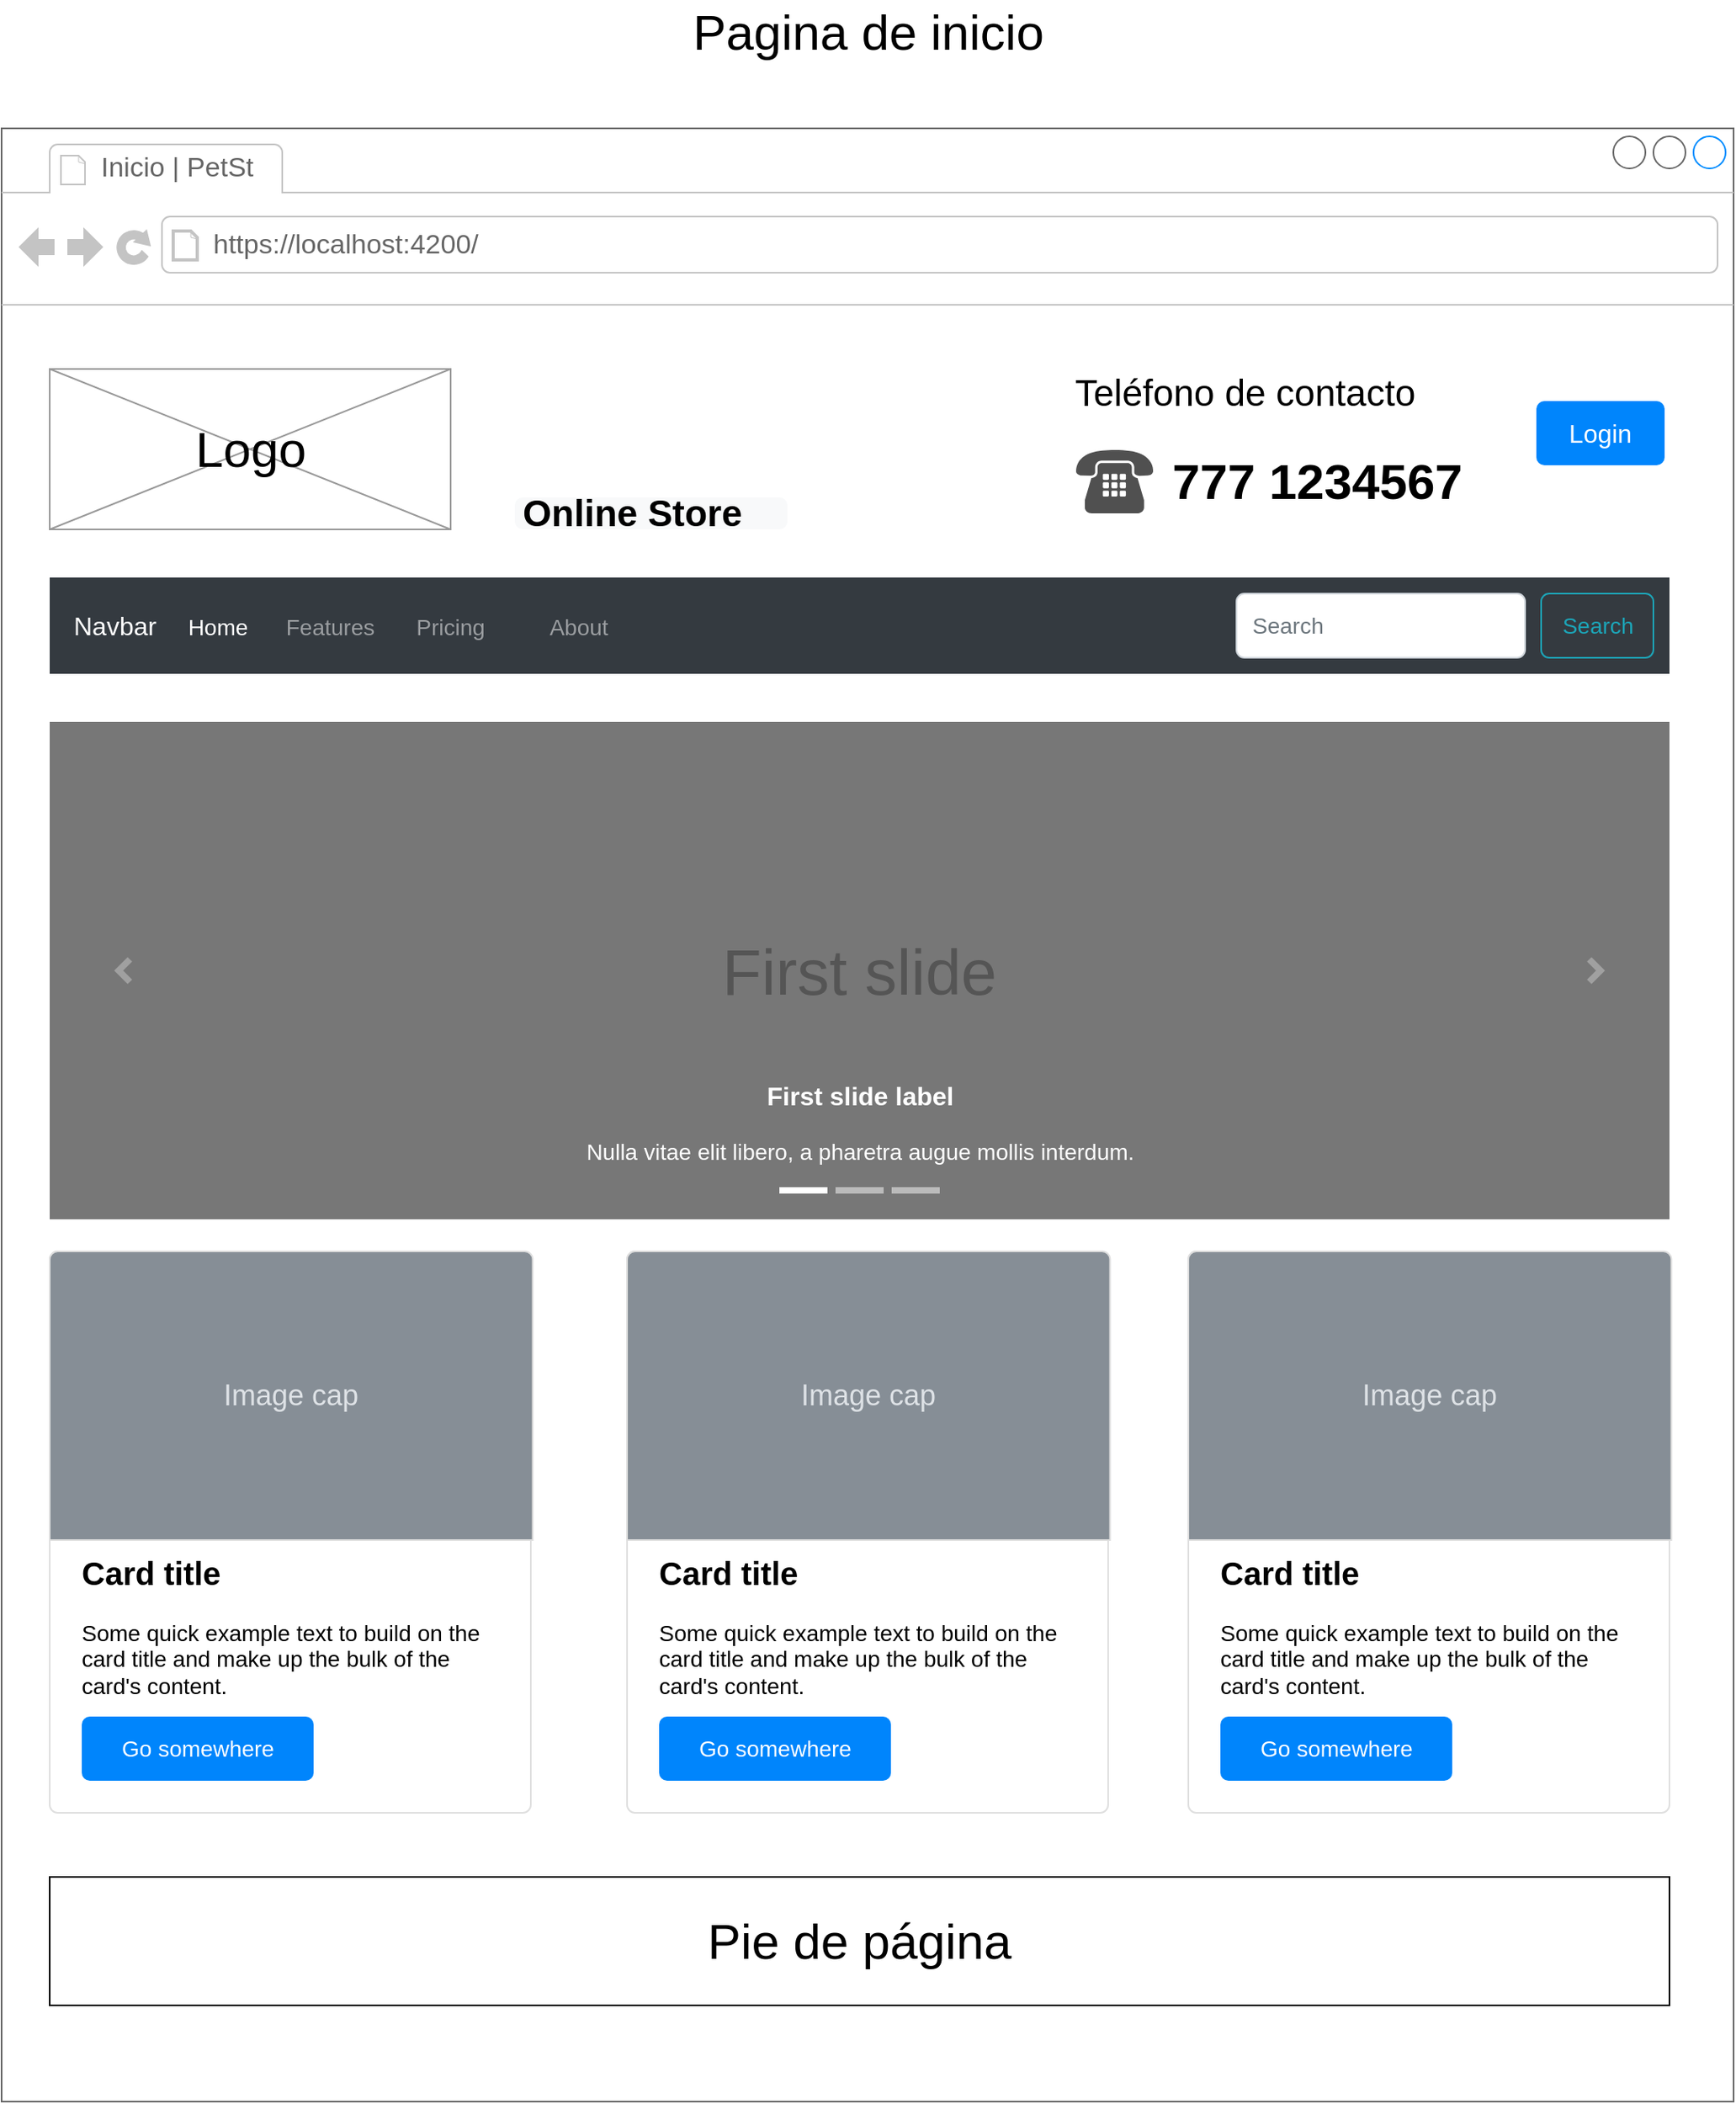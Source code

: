 <mxfile version="13.7.9" type="device"><diagram id="iP4Gvj7c6Deqb6NIZgsW" name="Página-1"><mxGraphModel dx="2168" dy="1275" grid="1" gridSize="10" guides="1" tooltips="1" connect="1" arrows="1" fold="1" page="1" pageScale="1" pageWidth="1100" pageHeight="1700" math="0" shadow="0" extFonts="Permanent Marker^https://fonts.googleapis.com/css?family=Permanent+Marker"><root><mxCell id="0"/><mxCell id="1" parent="0"/><mxCell id="BqxItejNJWdmISpE4nQ8-1" value="" style="strokeWidth=1;shadow=0;dashed=0;align=center;html=1;shape=mxgraph.mockup.containers.browserWindow;rSize=0;strokeColor=#666666;strokeColor2=#008cff;strokeColor3=#c4c4c4;mainText=,;recursiveResize=0;fontSize=14;" vertex="1" parent="1"><mxGeometry x="10" y="160" width="1080" height="1230" as="geometry"/></mxCell><mxCell id="BqxItejNJWdmISpE4nQ8-2" value="Inicio | PetSt" style="strokeWidth=1;shadow=0;dashed=0;align=center;html=1;shape=mxgraph.mockup.containers.anchor;fontSize=17;fontColor=#666666;align=left;" vertex="1" parent="BqxItejNJWdmISpE4nQ8-1"><mxGeometry x="60" y="12" width="110" height="26" as="geometry"/></mxCell><mxCell id="BqxItejNJWdmISpE4nQ8-3" value="https://localhost:4200/" style="strokeWidth=1;shadow=0;dashed=0;align=center;html=1;shape=mxgraph.mockup.containers.anchor;rSize=0;fontSize=17;fontColor=#666666;align=left;" vertex="1" parent="BqxItejNJWdmISpE4nQ8-1"><mxGeometry x="130" y="60" width="250" height="26" as="geometry"/></mxCell><mxCell id="BqxItejNJWdmISpE4nQ8-8" value="Online Store" style="html=1;shadow=0;dashed=0;shape=mxgraph.bootstrap.rrect;rSize=5;strokeColor=none;strokeWidth=1;fillColor=#F8F9FA;fontColor=#000000;whiteSpace=wrap;align=left;verticalAlign=middle;spacingLeft=0;fontStyle=1;fontSize=23;spacing=5;" vertex="1" parent="BqxItejNJWdmISpE4nQ8-1"><mxGeometry x="320" y="230" width="170" height="20" as="geometry"/></mxCell><mxCell id="BqxItejNJWdmISpE4nQ8-9" value="Teléfono de contacto" style="text;html=1;resizable=0;autosize=1;align=center;verticalAlign=middle;points=[];fillColor=none;strokeColor=none;rounded=0;fontSize=23;" vertex="1" parent="BqxItejNJWdmISpE4nQ8-1"><mxGeometry x="660" y="150" width="230" height="30" as="geometry"/></mxCell><mxCell id="BqxItejNJWdmISpE4nQ8-10" value="" style="pointerEvents=1;shadow=0;dashed=0;html=1;strokeColor=none;fillColor=#505050;labelPosition=center;verticalLabelPosition=bottom;verticalAlign=top;outlineConnect=0;align=center;shape=mxgraph.office.devices.phone_traditional;fontSize=23;" vertex="1" parent="BqxItejNJWdmISpE4nQ8-1"><mxGeometry x="670" y="200" width="48" height="40" as="geometry"/></mxCell><mxCell id="BqxItejNJWdmISpE4nQ8-11" value="777 1234567" style="text;html=1;resizable=0;autosize=1;align=center;verticalAlign=middle;points=[];fillColor=none;strokeColor=none;rounded=0;fontSize=31;fontStyle=1" vertex="1" parent="BqxItejNJWdmISpE4nQ8-1"><mxGeometry x="720" y="200" width="200" height="40" as="geometry"/></mxCell><mxCell id="BqxItejNJWdmISpE4nQ8-16" value="" style="group" vertex="1" connectable="0" parent="BqxItejNJWdmISpE4nQ8-1"><mxGeometry x="30" y="150" width="250" height="100" as="geometry"/></mxCell><mxCell id="BqxItejNJWdmISpE4nQ8-14" value="" style="verticalLabelPosition=bottom;shadow=0;dashed=0;align=center;html=1;verticalAlign=top;strokeWidth=1;shape=mxgraph.mockup.graphics.simpleIcon;strokeColor=#999999;fontSize=31;" vertex="1" parent="BqxItejNJWdmISpE4nQ8-16"><mxGeometry width="250" height="100" as="geometry"/></mxCell><mxCell id="BqxItejNJWdmISpE4nQ8-15" value="Logo" style="text;html=1;resizable=0;autosize=1;align=center;verticalAlign=middle;points=[];fillColor=none;strokeColor=none;rounded=0;fontSize=31;" vertex="1" parent="BqxItejNJWdmISpE4nQ8-16"><mxGeometry x="85" y="30" width="80" height="40" as="geometry"/></mxCell><mxCell id="BqxItejNJWdmISpE4nQ8-17" value="Login" style="html=1;shadow=0;dashed=0;shape=mxgraph.bootstrap.rrect;rSize=5;strokeColor=none;strokeWidth=1;fillColor=#0085FC;fontColor=#FFFFFF;whiteSpace=wrap;align=center;verticalAlign=middle;spacingLeft=0;fontStyle=0;fontSize=16;spacing=5;" vertex="1" parent="BqxItejNJWdmISpE4nQ8-1"><mxGeometry x="957" y="170" width="80" height="40" as="geometry"/></mxCell><mxCell id="BqxItejNJWdmISpE4nQ8-18" value="Navbar" style="html=1;shadow=0;dashed=0;fillColor=#343A40;strokeColor=none;fontSize=16;fontColor=#ffffff;align=left;spacing=15;" vertex="1" parent="BqxItejNJWdmISpE4nQ8-1"><mxGeometry x="30" y="280" width="1010" height="60" as="geometry"/></mxCell><mxCell id="BqxItejNJWdmISpE4nQ8-19" value="Home" style="fillColor=none;strokeColor=none;fontSize=14;fontColor=#ffffff;align=center;" vertex="1" parent="BqxItejNJWdmISpE4nQ8-18"><mxGeometry width="70" height="40" relative="1" as="geometry"><mxPoint x="70" y="10" as="offset"/></mxGeometry></mxCell><mxCell id="BqxItejNJWdmISpE4nQ8-20" value="Features" style="fillColor=none;strokeColor=none;fontSize=14;fontColor=#9A9DA0;align=center;" vertex="1" parent="BqxItejNJWdmISpE4nQ8-18"><mxGeometry width="70" height="40" relative="1" as="geometry"><mxPoint x="140" y="10" as="offset"/></mxGeometry></mxCell><mxCell id="BqxItejNJWdmISpE4nQ8-21" value="Pricing" style="fillColor=none;strokeColor=none;fontSize=14;fontColor=#9A9DA0;align=center;spacingRight=0;" vertex="1" parent="BqxItejNJWdmISpE4nQ8-18"><mxGeometry width="80" height="40" relative="1" as="geometry"><mxPoint x="210" y="10" as="offset"/></mxGeometry></mxCell><mxCell id="BqxItejNJWdmISpE4nQ8-22" value="About" style="fillColor=none;strokeColor=none;fontSize=14;fontColor=#9A9DA0;align=center;" vertex="1" parent="BqxItejNJWdmISpE4nQ8-18"><mxGeometry width="80" height="40" relative="1" as="geometry"><mxPoint x="290" y="10" as="offset"/></mxGeometry></mxCell><mxCell id="BqxItejNJWdmISpE4nQ8-23" value="Search" style="html=1;shadow=0;dashed=0;shape=mxgraph.bootstrap.rrect;rSize=5;fontSize=14;fontColor=#1CA5B8;strokeColor=#1CA5B8;fillColor=none;" vertex="1" parent="BqxItejNJWdmISpE4nQ8-18"><mxGeometry x="1" width="70" height="40" relative="1" as="geometry"><mxPoint x="-80" y="10" as="offset"/></mxGeometry></mxCell><mxCell id="BqxItejNJWdmISpE4nQ8-24" value="Search" style="html=1;shadow=0;dashed=0;shape=mxgraph.bootstrap.rrect;rSize=5;fontSize=14;fontColor=#6C767D;strokeColor=#CED4DA;fillColor=#ffffff;align=left;spacing=10;" vertex="1" parent="BqxItejNJWdmISpE4nQ8-18"><mxGeometry x="1" width="180" height="40" relative="1" as="geometry"><mxPoint x="-270" y="10" as="offset"/></mxGeometry></mxCell><mxCell id="BqxItejNJWdmISpE4nQ8-25" value="First slide" style="html=1;shadow=0;dashed=0;strokeColor=none;strokeWidth=1;fillColor=#777777;fontColor=#555555;whiteSpace=wrap;align=center;verticalAlign=middle;fontStyle=0;fontSize=40;" vertex="1" parent="BqxItejNJWdmISpE4nQ8-1"><mxGeometry x="30" y="370" width="1010" height="310" as="geometry"/></mxCell><mxCell id="BqxItejNJWdmISpE4nQ8-26" value="" style="html=1;verticalLabelPosition=bottom;labelBackgroundColor=#ffffff;verticalAlign=top;shadow=0;dashed=0;strokeWidth=4;shape=mxgraph.ios7.misc.more;strokeColor=#a0a0a0;" vertex="1" parent="BqxItejNJWdmISpE4nQ8-25"><mxGeometry x="1" y="0.5" width="7" height="14" relative="1" as="geometry"><mxPoint x="-50" y="-7" as="offset"/></mxGeometry></mxCell><mxCell id="BqxItejNJWdmISpE4nQ8-27" value="" style="flipH=1;html=1;verticalLabelPosition=bottom;labelBackgroundColor=#ffffff;verticalAlign=top;shadow=0;dashed=0;strokeWidth=4;shape=mxgraph.ios7.misc.more;strokeColor=#a0a0a0;" vertex="1" parent="BqxItejNJWdmISpE4nQ8-25"><mxGeometry y="0.5" width="7" height="14" relative="1" as="geometry"><mxPoint x="43" y="-7" as="offset"/></mxGeometry></mxCell><mxCell id="BqxItejNJWdmISpE4nQ8-28" value="" style="html=1;shadow=0;strokeColor=none;fillColor=#ffffff;" vertex="1" parent="BqxItejNJWdmISpE4nQ8-25"><mxGeometry x="0.5" y="1" width="30" height="4" relative="1" as="geometry"><mxPoint x="-50" y="-20" as="offset"/></mxGeometry></mxCell><mxCell id="BqxItejNJWdmISpE4nQ8-29" value="" style="html=1;shadow=0;strokeColor=none;fillColor=#BBBBBB;" vertex="1" parent="BqxItejNJWdmISpE4nQ8-25"><mxGeometry x="0.5" y="1" width="30" height="4" relative="1" as="geometry"><mxPoint x="-15" y="-20" as="offset"/></mxGeometry></mxCell><mxCell id="BqxItejNJWdmISpE4nQ8-30" value="" style="html=1;shadow=0;strokeColor=none;fillColor=#BBBBBB;" vertex="1" parent="BqxItejNJWdmISpE4nQ8-25"><mxGeometry x="0.5" y="1" width="30" height="4" relative="1" as="geometry"><mxPoint x="20" y="-20" as="offset"/></mxGeometry></mxCell><mxCell id="BqxItejNJWdmISpE4nQ8-31" value="&lt;font style=&quot;font-size: 16px&quot;&gt;&lt;b&gt;First slide label&lt;/b&gt;&lt;/font&gt;&lt;br style=&quot;font-size: 14px&quot;&gt;&lt;br style=&quot;font-size: 14px&quot;&gt;Nulla vitae elit libero, a pharetra augue mollis interdum." style="html=1;shadow=0;strokeColor=none;fillColor=none;resizeWidth=1;fontColor=#FFFFFF;fontSize=14;" vertex="1" parent="BqxItejNJWdmISpE4nQ8-25"><mxGeometry y="1" width="1010" height="60" relative="1" as="geometry"><mxPoint y="-90" as="offset"/></mxGeometry></mxCell><mxCell id="BqxItejNJWdmISpE4nQ8-32" value="&lt;b&gt;&lt;font style=&quot;font-size: 20px&quot;&gt;Card title&lt;/font&gt;&lt;/b&gt;&lt;br style=&quot;font-size: 14px&quot;&gt;&lt;br style=&quot;font-size: 14px&quot;&gt;Some quick example text to build on the card title and make up the bulk of the card's content." style="html=1;shadow=0;dashed=0;shape=mxgraph.bootstrap.rrect;rSize=5;strokeColor=#DFDFDF;html=1;whiteSpace=wrap;fillColor=#ffffff;fontColor=#000000;verticalAlign=bottom;align=left;spacing=20;spacingBottom=50;fontSize=14;" vertex="1" parent="BqxItejNJWdmISpE4nQ8-1"><mxGeometry x="30" y="700" width="300" height="350" as="geometry"/></mxCell><mxCell id="BqxItejNJWdmISpE4nQ8-33" value="Image cap" style="html=1;shadow=0;dashed=0;shape=mxgraph.bootstrap.topButton;rSize=5;perimeter=none;whiteSpace=wrap;fillColor=#868E96;strokeColor=#DFDFDF;fontColor=#DEE2E6;resizeWidth=1;fontSize=18;" vertex="1" parent="BqxItejNJWdmISpE4nQ8-32"><mxGeometry width="301.205" height="180" relative="1" as="geometry"/></mxCell><mxCell id="BqxItejNJWdmISpE4nQ8-34" value="Go somewhere" style="html=1;shadow=0;dashed=0;shape=mxgraph.bootstrap.rrect;rSize=5;perimeter=none;whiteSpace=wrap;fillColor=#0085FC;strokeColor=none;fontColor=#ffffff;resizeWidth=1;fontSize=14;" vertex="1" parent="BqxItejNJWdmISpE4nQ8-32"><mxGeometry y="1" width="144.578" height="40" relative="1" as="geometry"><mxPoint x="20" y="-60" as="offset"/></mxGeometry></mxCell><mxCell id="BqxItejNJWdmISpE4nQ8-44" value="&lt;b&gt;&lt;font style=&quot;font-size: 20px&quot;&gt;Card title&lt;/font&gt;&lt;/b&gt;&lt;br style=&quot;font-size: 14px&quot;&gt;&lt;br style=&quot;font-size: 14px&quot;&gt;Some quick example text to build on the card title and make up the bulk of the card's content." style="html=1;shadow=0;dashed=0;shape=mxgraph.bootstrap.rrect;rSize=5;strokeColor=#DFDFDF;html=1;whiteSpace=wrap;fillColor=#ffffff;fontColor=#000000;verticalAlign=bottom;align=left;spacing=20;spacingBottom=50;fontSize=14;" vertex="1" parent="BqxItejNJWdmISpE4nQ8-1"><mxGeometry x="390" y="700" width="300" height="350" as="geometry"/></mxCell><mxCell id="BqxItejNJWdmISpE4nQ8-45" value="Image cap" style="html=1;shadow=0;dashed=0;shape=mxgraph.bootstrap.topButton;rSize=5;perimeter=none;whiteSpace=wrap;fillColor=#868E96;strokeColor=#DFDFDF;fontColor=#DEE2E6;resizeWidth=1;fontSize=18;" vertex="1" parent="BqxItejNJWdmISpE4nQ8-44"><mxGeometry width="301.205" height="180" relative="1" as="geometry"/></mxCell><mxCell id="BqxItejNJWdmISpE4nQ8-46" value="Go somewhere" style="html=1;shadow=0;dashed=0;shape=mxgraph.bootstrap.rrect;rSize=5;perimeter=none;whiteSpace=wrap;fillColor=#0085FC;strokeColor=none;fontColor=#ffffff;resizeWidth=1;fontSize=14;" vertex="1" parent="BqxItejNJWdmISpE4nQ8-44"><mxGeometry y="1" width="144.578" height="40" relative="1" as="geometry"><mxPoint x="20" y="-60" as="offset"/></mxGeometry></mxCell><mxCell id="BqxItejNJWdmISpE4nQ8-47" value="&lt;b&gt;&lt;font style=&quot;font-size: 20px&quot;&gt;Card title&lt;/font&gt;&lt;/b&gt;&lt;br style=&quot;font-size: 14px&quot;&gt;&lt;br style=&quot;font-size: 14px&quot;&gt;Some quick example text to build on the card title and make up the bulk of the card's content." style="html=1;shadow=0;dashed=0;shape=mxgraph.bootstrap.rrect;rSize=5;strokeColor=#DFDFDF;html=1;whiteSpace=wrap;fillColor=#ffffff;fontColor=#000000;verticalAlign=bottom;align=left;spacing=20;spacingBottom=50;fontSize=14;" vertex="1" parent="BqxItejNJWdmISpE4nQ8-1"><mxGeometry x="740" y="700" width="300" height="350" as="geometry"/></mxCell><mxCell id="BqxItejNJWdmISpE4nQ8-48" value="Image cap" style="html=1;shadow=0;dashed=0;shape=mxgraph.bootstrap.topButton;rSize=5;perimeter=none;whiteSpace=wrap;fillColor=#868E96;strokeColor=#DFDFDF;fontColor=#DEE2E6;resizeWidth=1;fontSize=18;" vertex="1" parent="BqxItejNJWdmISpE4nQ8-47"><mxGeometry width="301.205" height="180" relative="1" as="geometry"/></mxCell><mxCell id="BqxItejNJWdmISpE4nQ8-49" value="Go somewhere" style="html=1;shadow=0;dashed=0;shape=mxgraph.bootstrap.rrect;rSize=5;perimeter=none;whiteSpace=wrap;fillColor=#0085FC;strokeColor=none;fontColor=#ffffff;resizeWidth=1;fontSize=14;" vertex="1" parent="BqxItejNJWdmISpE4nQ8-47"><mxGeometry y="1" width="144.578" height="40" relative="1" as="geometry"><mxPoint x="20" y="-60" as="offset"/></mxGeometry></mxCell><mxCell id="BqxItejNJWdmISpE4nQ8-50" value="Pie de página" style="whiteSpace=wrap;html=1;fontSize=31;" vertex="1" parent="BqxItejNJWdmISpE4nQ8-1"><mxGeometry x="30" y="1090" width="1010" height="80" as="geometry"/></mxCell><mxCell id="BqxItejNJWdmISpE4nQ8-51" value="Pagina de inicio" style="text;html=1;resizable=0;autosize=1;align=center;verticalAlign=middle;points=[];fillColor=none;strokeColor=none;rounded=0;fontSize=31;" vertex="1" parent="1"><mxGeometry x="435" y="80" width="230" height="40" as="geometry"/></mxCell></root></mxGraphModel></diagram></mxfile>